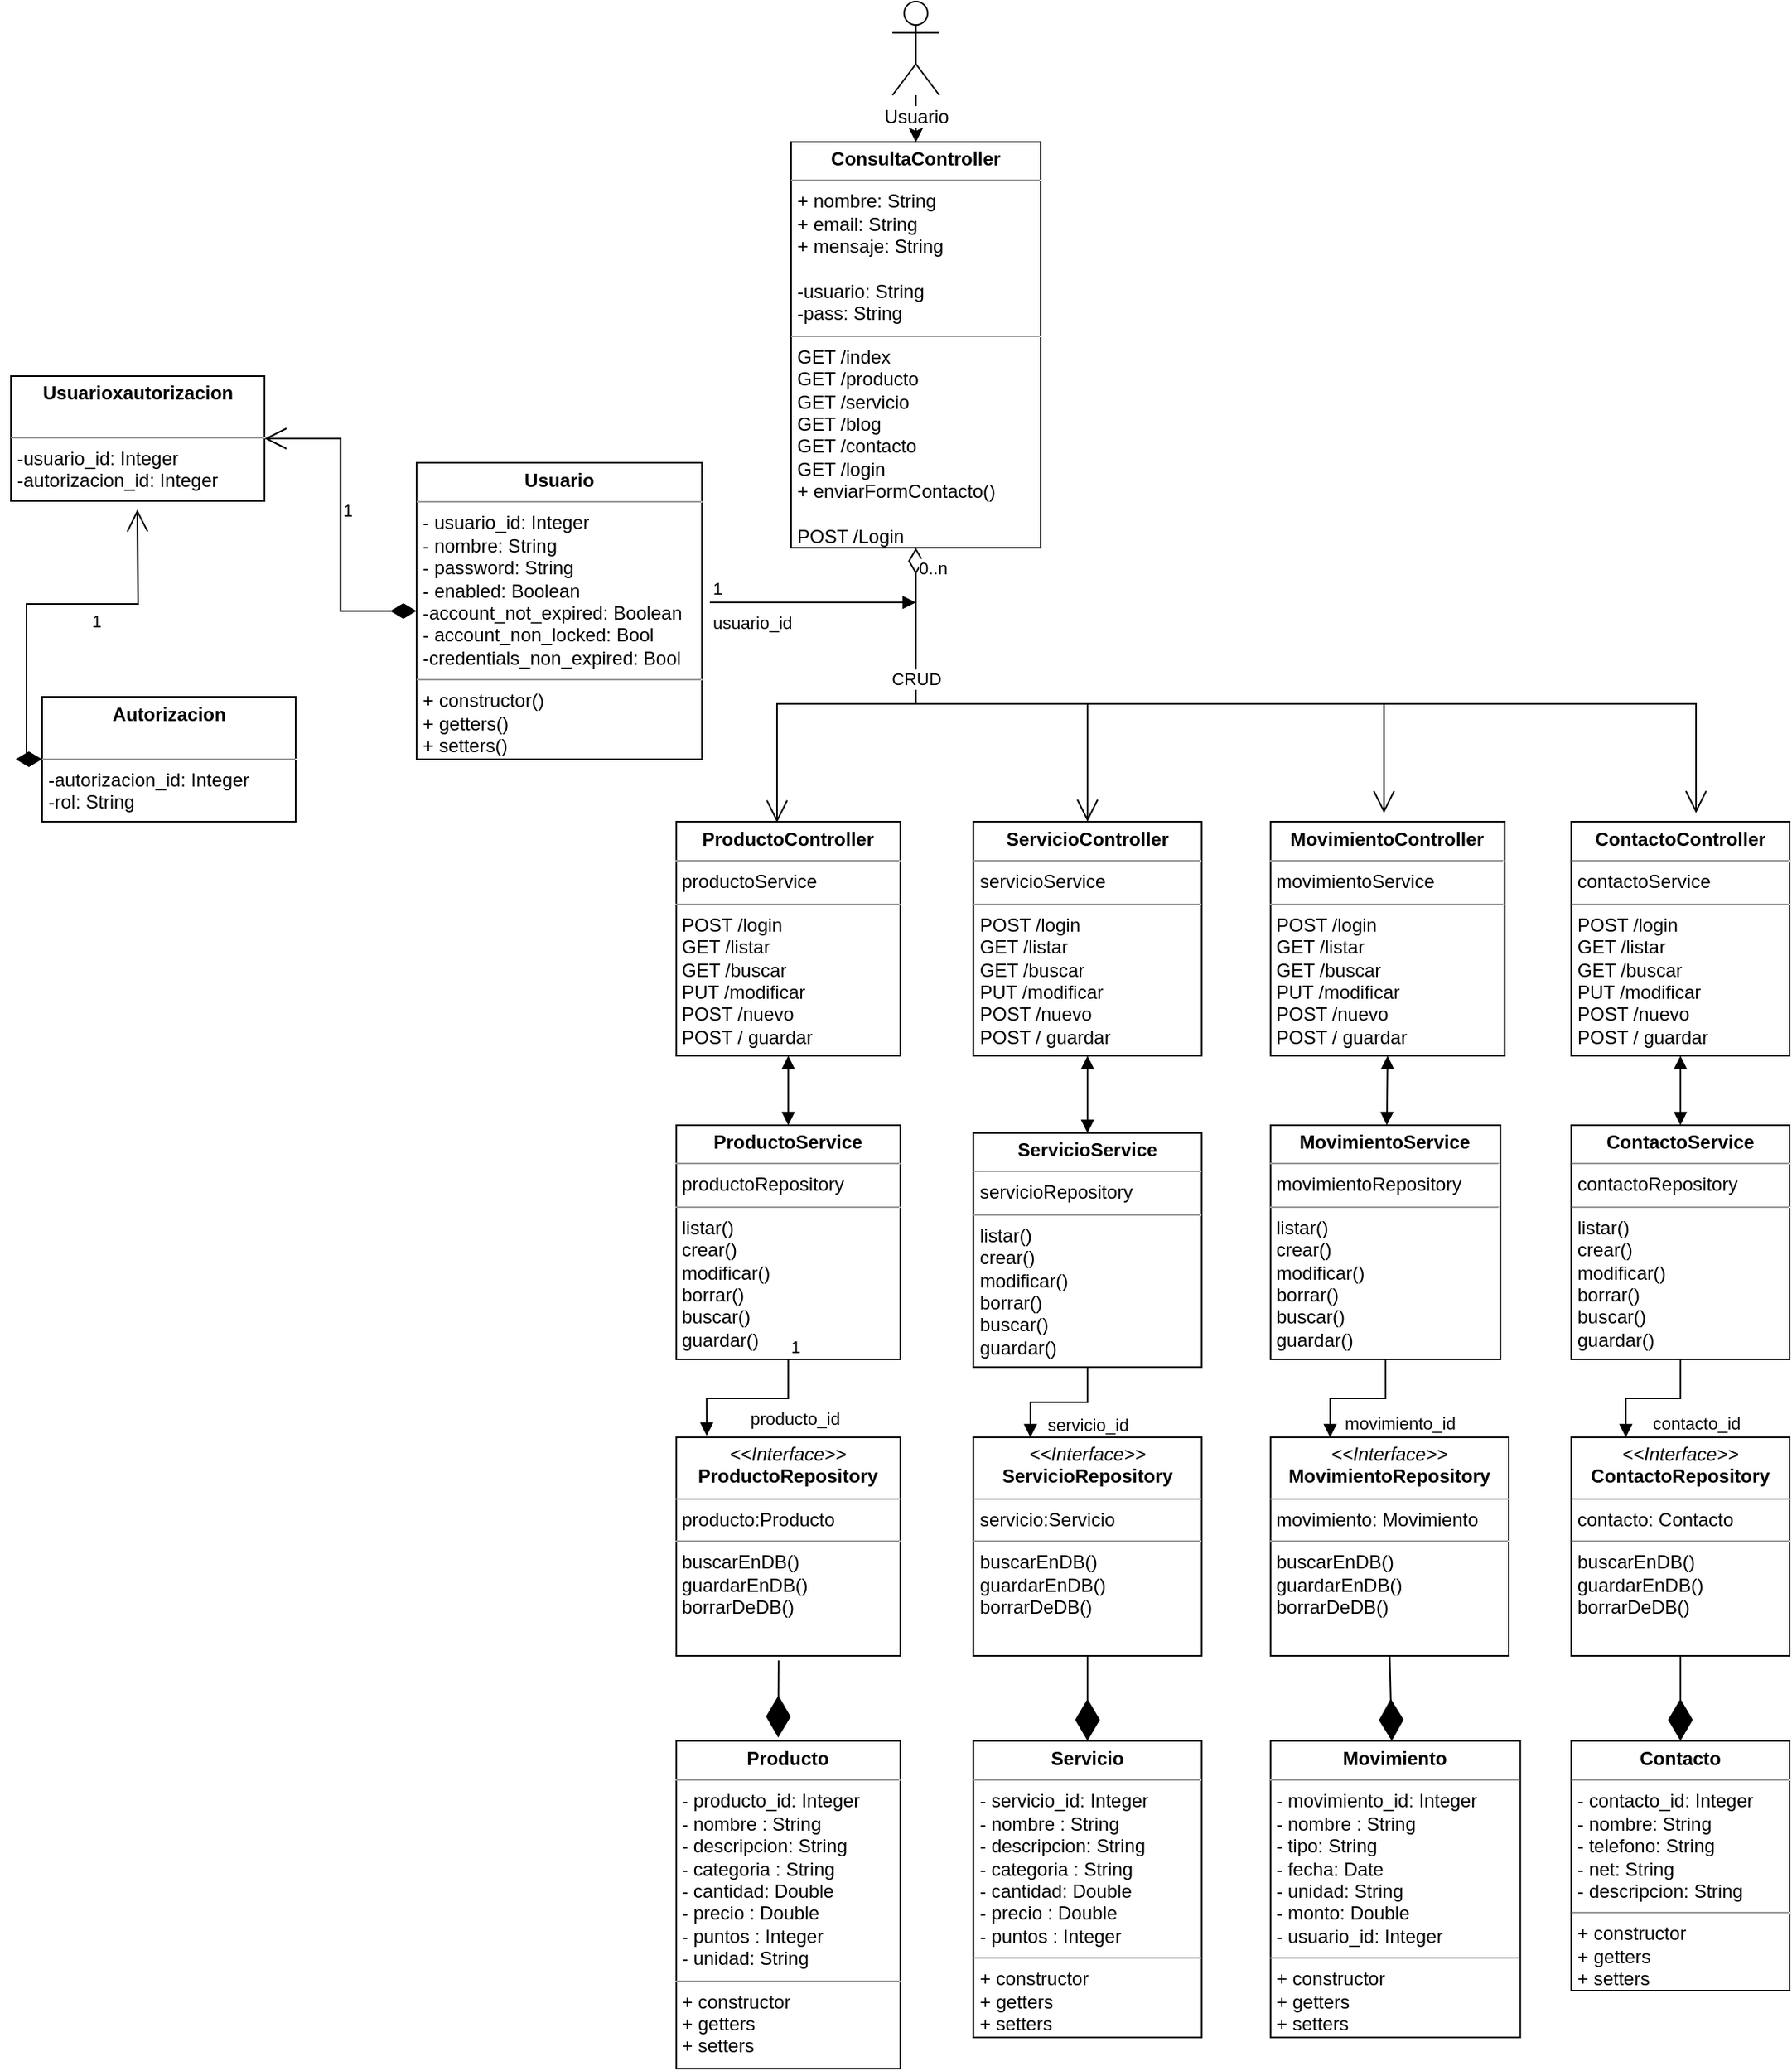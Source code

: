 <mxfile version="15.6.2" type="github"><diagram id="R2lEEEUBdFMjLlhIrx00" name="Page-1"><mxGraphModel dx="1422" dy="1903" grid="1" gridSize="10" guides="1" tooltips="1" connect="1" arrows="1" fold="1" page="1" pageScale="1" pageWidth="850" pageHeight="1100" math="0" shadow="0" extFonts="Permanent Marker^https://fonts.googleapis.com/css?family=Permanent+Marker"><root><mxCell id="0"/><mxCell id="1" parent="0"/><mxCell id="Fg_TR0zjG5BvRrScttDk-25" value="&lt;p style=&quot;margin: 0px ; margin-top: 4px ; text-align: center&quot;&gt;&lt;b&gt;Usuarioxautorizacion&lt;/b&gt;&lt;/p&gt;&lt;br&gt;&lt;hr size=&quot;1&quot;&gt;&lt;p style=&quot;margin: 0px ; margin-left: 4px&quot;&gt;-usuario_id: Integer&lt;br&gt;-autorizacion_id: Integer&lt;br&gt;&lt;/p&gt;&lt;p style=&quot;margin: 0px ; margin-left: 4px&quot;&gt;&lt;br&gt;&lt;/p&gt;" style="verticalAlign=top;align=left;overflow=fill;fontSize=12;fontFamily=Helvetica;html=1;" parent="1" vertex="1"><mxGeometry x="29.998" y="-850" width="162.52" height="80" as="geometry"/></mxCell><mxCell id="Fg_TR0zjG5BvRrScttDk-30" value="&lt;p style=&quot;margin: 0px ; margin-top: 4px ; text-align: center&quot;&gt;&lt;b&gt;Usuario&lt;/b&gt;&lt;/p&gt;&lt;hr size=&quot;1&quot;&gt;&lt;p style=&quot;margin: 0px ; margin-left: 4px&quot;&gt;&lt;span&gt;- usuario_id: Integer&lt;/span&gt;&lt;br&gt;&lt;/p&gt;&lt;p style=&quot;margin: 0px ; margin-left: 4px&quot;&gt;- nombre: String&lt;br&gt;- password: String&lt;br&gt;- enabled: Boolean&lt;br&gt;-account_not_expired: Boolean&lt;br&gt;- account_non_locked: Bool&lt;br&gt;-credentials_non_expired: Bool&lt;/p&gt;&lt;hr size=&quot;1&quot;&gt;&lt;p style=&quot;margin: 0px ; margin-left: 4px&quot;&gt;+ constructor()&amp;nbsp;&lt;/p&gt;&lt;p style=&quot;margin: 0px ; margin-left: 4px&quot;&gt;+ getters()&lt;/p&gt;&lt;p style=&quot;margin: 0px ; margin-left: 4px&quot;&gt;+ setters()&lt;/p&gt;&lt;p style=&quot;margin: 0px ; margin-left: 4px&quot;&gt;&lt;br&gt;&lt;/p&gt;&lt;p style=&quot;margin: 0px ; margin-left: 4px&quot;&gt;&lt;br&gt;&lt;/p&gt;" style="verticalAlign=top;align=left;overflow=fill;fontSize=12;fontFamily=Helvetica;html=1;" parent="1" vertex="1"><mxGeometry x="290" y="-794.5" width="182.83" height="190" as="geometry"/></mxCell><mxCell id="Fg_TR0zjG5BvRrScttDk-32" value="&lt;p style=&quot;margin: 0px ; margin-top: 4px ; text-align: center&quot;&gt;&lt;b&gt;Autorizacion&lt;/b&gt;&lt;/p&gt;&lt;br&gt;&lt;hr size=&quot;1&quot;&gt;&lt;p style=&quot;margin: 0px ; margin-left: 4px&quot;&gt;-autorizacion_id: Integer&lt;br&gt;-rol: String&lt;br&gt;&lt;/p&gt;&lt;p style=&quot;margin: 0px ; margin-left: 4px&quot;&gt;&lt;br&gt;&lt;/p&gt;" style="verticalAlign=top;align=left;overflow=fill;fontSize=12;fontFamily=Helvetica;html=1;" parent="1" vertex="1"><mxGeometry x="49.998" y="-644.5" width="162.52" height="80" as="geometry"/></mxCell><mxCell id="Fg_TR0zjG5BvRrScttDk-35" value="1" style="endArrow=open;html=1;endSize=12;startArrow=diamondThin;startSize=14;startFill=1;edgeStyle=orthogonalEdgeStyle;align=left;verticalAlign=bottom;rounded=0;exitX=0;exitY=0.5;exitDx=0;exitDy=0;" parent="1" source="Fg_TR0zjG5BvRrScttDk-30" target="Fg_TR0zjG5BvRrScttDk-25" edge="1"><mxGeometry x="-569.6" y="-924.5" as="geometry"><mxPoint x="-163.301" y="-734.5" as="sourcePoint"/><mxPoint x="-0.781" y="-734.5" as="targetPoint"/></mxGeometry></mxCell><mxCell id="Fg_TR0zjG5BvRrScttDk-36" value="1" style="endArrow=open;html=1;endSize=12;startArrow=diamondThin;startSize=14;startFill=1;edgeStyle=orthogonalEdgeStyle;align=left;verticalAlign=bottom;rounded=0;exitX=0;exitY=0.5;exitDx=0;exitDy=0;" parent="1" source="Fg_TR0zjG5BvRrScttDk-32" edge="1"><mxGeometry x="-569.6" y="-924.5" as="geometry"><mxPoint x="415.676" y="-844.5" as="sourcePoint"/><mxPoint x="111" y="-764.5" as="targetPoint"/></mxGeometry></mxCell><mxCell id="OT9FXEgCaWNGCaHunNpO-57" value="&lt;p style=&quot;margin: 0px ; margin-top: 4px ; text-align: center&quot;&gt;&lt;b&gt;ConsultaController&lt;/b&gt;&lt;/p&gt;&lt;hr size=&quot;1&quot;&gt;&lt;p style=&quot;margin: 0px ; margin-left: 4px&quot;&gt;+ nombre: String&lt;br style=&quot;padding: 0px ; margin: 0px&quot;&gt;+ email: String&lt;br style=&quot;padding: 0px ; margin: 0px&quot;&gt;+ mensaje: String&lt;/p&gt;&lt;p style=&quot;margin: 0px ; margin-left: 4px&quot;&gt;&lt;br&gt;&lt;/p&gt;&lt;p style=&quot;margin: 0px ; margin-left: 4px&quot;&gt;-usuario: String&lt;br style=&quot;padding: 0px ; margin: 0px&quot;&gt;-pass: String&lt;/p&gt;&lt;hr size=&quot;1&quot;&gt;&lt;p style=&quot;margin: 0px ; margin-left: 4px&quot;&gt;GET /index&lt;br style=&quot;padding: 0px ; margin: 0px&quot;&gt;GET /producto&lt;br style=&quot;padding: 0px ; margin: 0px&quot;&gt;GET /servicio&lt;br style=&quot;padding: 0px ; margin: 0px&quot;&gt;GET /blog&lt;br style=&quot;padding: 0px ; margin: 0px&quot;&gt;GET /contacto&lt;br style=&quot;padding: 0px ; margin: 0px&quot;&gt;GET /login&lt;br style=&quot;padding: 0px ; margin: 0px&quot;&gt;+ enviarFormContacto()&lt;br&gt;&lt;/p&gt;&lt;p style=&quot;margin: 0px ; margin-left: 4px&quot;&gt;&lt;br&gt;&lt;/p&gt;&lt;p style=&quot;margin: 0px ; margin-left: 4px&quot;&gt;POST /Login&lt;br&gt;&lt;/p&gt;" style="verticalAlign=top;align=left;overflow=fill;fontSize=12;fontFamily=Helvetica;html=1;" vertex="1" parent="1"><mxGeometry x="530" y="-1000" width="160" height="260" as="geometry"/></mxCell><mxCell id="OT9FXEgCaWNGCaHunNpO-81" value="CRUD" style="endArrow=open;html=1;endSize=12;startArrow=diamondThin;startSize=14;startFill=0;edgeStyle=orthogonalEdgeStyle;rounded=0;exitX=0.5;exitY=1;exitDx=0;exitDy=0;entryX=0.443;entryY=0.003;entryDx=0;entryDy=0;entryPerimeter=0;" edge="1" parent="1" source="OT9FXEgCaWNGCaHunNpO-57" target="OT9FXEgCaWNGCaHunNpO-76"><mxGeometry x="-0.37" relative="1" as="geometry"><mxPoint x="600.015" y="-710" as="sourcePoint"/><mxPoint x="690" y="-430" as="targetPoint"/><Array as="points"><mxPoint x="610" y="-640"/><mxPoint x="521" y="-640"/></Array><mxPoint as="offset"/></mxGeometry></mxCell><mxCell id="OT9FXEgCaWNGCaHunNpO-82" value="0..n" style="edgeLabel;resizable=0;html=1;align=left;verticalAlign=top;labelBackgroundColor=#FFFFFF;" connectable="0" vertex="1" parent="OT9FXEgCaWNGCaHunNpO-81"><mxGeometry x="-1" relative="1" as="geometry"/></mxCell><mxCell id="OT9FXEgCaWNGCaHunNpO-83" value="1" style="edgeLabel;resizable=0;html=1;align=right;verticalAlign=top;labelBackgroundColor=#FFFFFF;" connectable="0" vertex="1" parent="OT9FXEgCaWNGCaHunNpO-81"><mxGeometry x="1" relative="1" as="geometry"/></mxCell><mxCell id="OT9FXEgCaWNGCaHunNpO-93" value="usuario_id" style="endArrow=block;endFill=1;html=1;edgeStyle=orthogonalEdgeStyle;align=left;verticalAlign=top;rounded=0;exitX=1.028;exitY=0.471;exitDx=0;exitDy=0;exitPerimeter=0;" edge="1" parent="1" source="Fg_TR0zjG5BvRrScttDk-30"><mxGeometry x="-1" relative="1" as="geometry"><mxPoint x="380" y="-600" as="sourcePoint"/><mxPoint x="610" y="-705" as="targetPoint"/></mxGeometry></mxCell><mxCell id="OT9FXEgCaWNGCaHunNpO-94" value="1" style="edgeLabel;resizable=0;html=1;align=left;verticalAlign=bottom;labelBackgroundColor=#FFFFFF;" connectable="0" vertex="1" parent="OT9FXEgCaWNGCaHunNpO-93"><mxGeometry x="-1" relative="1" as="geometry"/></mxCell><mxCell id="OT9FXEgCaWNGCaHunNpO-116" value="" style="endArrow=open;endFill=1;endSize=12;html=1;rounded=0;entryX=0.5;entryY=0;entryDx=0;entryDy=0;" edge="1" parent="1" target="OT9FXEgCaWNGCaHunNpO-99"><mxGeometry width="160" relative="1" as="geometry"><mxPoint x="610" y="-640" as="sourcePoint"/><mxPoint x="540" y="-400" as="targetPoint"/><Array as="points"><mxPoint x="720" y="-640"/></Array></mxGeometry></mxCell><mxCell id="Fg_TR0zjG5BvRrScttDk-10" value="&lt;p style=&quot;margin: 0px ; margin-top: 4px ; text-align: center&quot;&gt;&lt;b&gt;Producto&lt;/b&gt;&lt;/p&gt;&lt;hr size=&quot;1&quot;&gt;&lt;p style=&quot;margin: 0px ; margin-left: 4px&quot;&gt;- producto_id: Integer&lt;/p&gt;&lt;p style=&quot;margin: 0px ; margin-left: 4px&quot;&gt;- nombre : String&lt;/p&gt;&lt;p style=&quot;margin: 0px ; margin-left: 4px&quot;&gt;- descripcion: String&lt;/p&gt;&lt;p style=&quot;margin: 0px ; margin-left: 4px&quot;&gt;- categoria : String&lt;/p&gt;&lt;p style=&quot;margin: 0px ; margin-left: 4px&quot;&gt;-&amp;nbsp;&lt;span&gt;cantidad: Double&lt;/span&gt;&lt;/p&gt;&lt;p style=&quot;margin: 0px ; margin-left: 4px&quot;&gt;- precio : Double&lt;/p&gt;&lt;p style=&quot;margin: 0px ; margin-left: 4px&quot;&gt;- puntos : Integer&lt;br&gt;&lt;/p&gt;&lt;p style=&quot;margin: 0px ; margin-left: 4px&quot;&gt;- unidad: String&lt;/p&gt;&lt;hr size=&quot;1&quot;&gt;&lt;p style=&quot;margin: 0px ; margin-left: 4px&quot;&gt;+ constructor&amp;nbsp;&lt;/p&gt;&lt;p style=&quot;margin: 0px ; margin-left: 4px&quot;&gt;+ getters&lt;/p&gt;&lt;p style=&quot;margin: 0px ; margin-left: 4px&quot;&gt;+ setters&lt;/p&gt;" style="verticalAlign=top;align=left;overflow=fill;fontSize=12;fontFamily=Helvetica;html=1;" parent="1" vertex="1"><mxGeometry x="456.42" y="24.5" width="143.58" height="210" as="geometry"/></mxCell><mxCell id="OT9FXEgCaWNGCaHunNpO-63" value="&lt;p style=&quot;margin: 0px ; margin-top: 4px ; text-align: center&quot;&gt;&lt;i&gt;&amp;lt;&amp;lt;Interface&amp;gt;&amp;gt;&lt;/i&gt;&lt;br&gt;&lt;b&gt;ProductoRepository&lt;/b&gt;&lt;/p&gt;&lt;hr size=&quot;1&quot;&gt;&lt;p style=&quot;margin: 0px ; margin-left: 4px&quot;&gt;producto:Producto&lt;/p&gt;&lt;hr size=&quot;1&quot;&gt;&lt;p style=&quot;margin: 0px ; margin-left: 4px&quot;&gt;buscarEnDB()&lt;/p&gt;&lt;p style=&quot;margin: 0px ; margin-left: 4px&quot;&gt;guardarEnDB()&lt;/p&gt;&lt;p style=&quot;margin: 0px ; margin-left: 4px&quot;&gt;borrarDeDB()&lt;/p&gt;" style="verticalAlign=top;align=left;overflow=fill;fontSize=12;fontFamily=Helvetica;html=1;" vertex="1" parent="1"><mxGeometry x="456.42" y="-170" width="143.58" height="140" as="geometry"/></mxCell><mxCell id="OT9FXEgCaWNGCaHunNpO-64" value="&lt;p style=&quot;margin: 0px ; margin-top: 4px ; text-align: center&quot;&gt;&lt;b&gt;ProductoService&lt;/b&gt;&lt;/p&gt;&lt;hr size=&quot;1&quot;&gt;&lt;p style=&quot;margin: 0px ; margin-left: 4px&quot;&gt;productoRepository&lt;/p&gt;&lt;hr size=&quot;1&quot;&gt;&lt;p style=&quot;margin: 0px 0px 0px 4px&quot;&gt;&lt;span&gt;listar()&lt;/span&gt;&lt;br&gt;&lt;/p&gt;&lt;p style=&quot;margin: 0px 0px 0px 4px&quot;&gt;crear()&lt;/p&gt;&lt;p style=&quot;margin: 0px 0px 0px 4px&quot;&gt;modificar()&lt;/p&gt;&lt;p style=&quot;margin: 0px 0px 0px 4px&quot;&gt;borrar()&lt;/p&gt;&lt;p style=&quot;margin: 0px 0px 0px 4px&quot;&gt;buscar()&lt;/p&gt;&lt;p style=&quot;margin: 0px 0px 0px 4px&quot;&gt;guardar()&lt;/p&gt;" style="verticalAlign=top;align=left;overflow=fill;fontSize=12;fontFamily=Helvetica;html=1;" vertex="1" parent="1"><mxGeometry x="456.42" y="-370" width="143.58" height="150" as="geometry"/></mxCell><mxCell id="OT9FXEgCaWNGCaHunNpO-76" value="&lt;p style=&quot;margin: 0px ; margin-top: 4px ; text-align: center&quot;&gt;&lt;b&gt;ProductoController&lt;/b&gt;&lt;/p&gt;&lt;hr size=&quot;1&quot;&gt;&lt;p style=&quot;margin: 0px ; margin-left: 4px&quot;&gt;productoService&lt;/p&gt;&lt;hr size=&quot;1&quot;&gt;&lt;p style=&quot;margin: 0px 0px 0px 4px&quot;&gt;POST /login&lt;/p&gt;&lt;p style=&quot;margin: 0px 0px 0px 4px&quot;&gt;GET /listar&lt;/p&gt;&lt;p style=&quot;margin: 0px 0px 0px 4px&quot;&gt;GET /buscar&lt;/p&gt;&lt;p style=&quot;margin: 0px 0px 0px 4px&quot;&gt;PUT /modificar&lt;/p&gt;&lt;p style=&quot;margin: 0px 0px 0px 4px&quot;&gt;POST /nuevo&lt;/p&gt;&lt;p style=&quot;margin: 0px 0px 0px 4px&quot;&gt;&lt;span&gt;POST / guardar&lt;/span&gt;&lt;/p&gt;&lt;p style=&quot;margin: 0px 0px 0px 4px&quot;&gt;&lt;br&gt;&lt;/p&gt;&lt;p style=&quot;margin: 0px 0px 0px 4px&quot;&gt;&lt;br&gt;&lt;/p&gt;" style="verticalAlign=top;align=left;overflow=fill;fontSize=12;fontFamily=Helvetica;html=1;" vertex="1" parent="1"><mxGeometry x="456.42" y="-564.5" width="143.58" height="150" as="geometry"/></mxCell><mxCell id="OT9FXEgCaWNGCaHunNpO-85" value="" style="endArrow=block;startArrow=block;endFill=1;startFill=1;html=1;rounded=0;entryX=0.5;entryY=1;entryDx=0;entryDy=0;edgeStyle=orthogonalEdgeStyle;" edge="1" parent="1" source="OT9FXEgCaWNGCaHunNpO-64" target="OT9FXEgCaWNGCaHunNpO-76"><mxGeometry x="425.0" y="-570" width="160" as="geometry"><mxPoint x="525" y="-370" as="sourcePoint"/><mxPoint x="540" y="-420" as="targetPoint"/></mxGeometry></mxCell><mxCell id="OT9FXEgCaWNGCaHunNpO-87" value="" style="endArrow=diamondThin;endFill=1;endSize=24;html=1;rounded=0;entryX=0.455;entryY=-0.01;entryDx=0;entryDy=0;exitX=0.457;exitY=1.021;exitDx=0;exitDy=0;exitPerimeter=0;entryPerimeter=0;" edge="1" parent="1" source="OT9FXEgCaWNGCaHunNpO-63" target="Fg_TR0zjG5BvRrScttDk-10"><mxGeometry x="425.0" y="-570" width="160" as="geometry"><mxPoint x="290" y="-80" as="sourcePoint"/><mxPoint x="450" y="-80" as="targetPoint"/></mxGeometry></mxCell><mxCell id="OT9FXEgCaWNGCaHunNpO-96" value="producto_id" style="endArrow=block;endFill=1;html=1;edgeStyle=orthogonalEdgeStyle;align=left;verticalAlign=top;rounded=0;exitX=0.5;exitY=1;exitDx=0;exitDy=0;entryX=0.136;entryY=-0.007;entryDx=0;entryDy=0;entryPerimeter=0;" edge="1" parent="1" source="OT9FXEgCaWNGCaHunNpO-64" target="OT9FXEgCaWNGCaHunNpO-63"><mxGeometry x="425.0" y="-570" as="geometry"><mxPoint x="290" y="-130" as="sourcePoint"/><mxPoint x="450" y="-130" as="targetPoint"/></mxGeometry></mxCell><mxCell id="OT9FXEgCaWNGCaHunNpO-97" value="1" style="edgeLabel;resizable=0;html=1;align=left;verticalAlign=bottom;labelBackgroundColor=#FFFFFF;" connectable="0" vertex="1" parent="OT9FXEgCaWNGCaHunNpO-96"><mxGeometry x="-1" relative="1" as="geometry"/></mxCell><mxCell id="OT9FXEgCaWNGCaHunNpO-140" value="" style="group" vertex="1" connectable="0" parent="1"><mxGeometry x="646.83" y="-564.5" width="146.34" height="779" as="geometry"/></mxCell><mxCell id="Fg_TR0zjG5BvRrScttDk-16" value="&lt;p style=&quot;margin: 0px ; margin-top: 4px ; text-align: center&quot;&gt;&lt;b&gt;Servicio&lt;/b&gt;&lt;/p&gt;&lt;hr size=&quot;1&quot;&gt;&lt;p style=&quot;margin: 0px ; margin-left: 4px&quot;&gt;- servicio_id: Integer&lt;/p&gt;&lt;p style=&quot;margin: 0px ; margin-left: 4px&quot;&gt;- nombre : String&lt;/p&gt;&lt;p style=&quot;margin: 0px ; margin-left: 4px&quot;&gt;- descripcion: String&lt;/p&gt;&lt;p style=&quot;margin: 0px ; margin-left: 4px&quot;&gt;- categoria : String&lt;/p&gt;&lt;p style=&quot;margin: 0px ; margin-left: 4px&quot;&gt;&lt;span&gt;- cantidad: Double&lt;/span&gt;&lt;br&gt;&lt;/p&gt;&lt;p style=&quot;margin: 0px ; margin-left: 4px&quot;&gt;- precio : Doubl&lt;span&gt;e&lt;/span&gt;&lt;/p&gt;&lt;p style=&quot;margin: 0px ; margin-left: 4px&quot;&gt;- puntos : Integer&lt;span&gt;&lt;br&gt;&lt;/span&gt;&lt;/p&gt;&lt;hr size=&quot;1&quot;&gt;&lt;p style=&quot;margin: 0px ; margin-left: 4px&quot;&gt;+ constructor&amp;nbsp;&lt;/p&gt;&lt;p style=&quot;margin: 0px ; margin-left: 4px&quot;&gt;+ getters&lt;/p&gt;&lt;p style=&quot;margin: 0px ; margin-left: 4px&quot;&gt;+ setters&lt;/p&gt;&lt;p style=&quot;margin: 0px ; margin-left: 4px&quot;&gt;&lt;br&gt;&lt;/p&gt;" style="verticalAlign=top;align=left;overflow=fill;fontSize=12;fontFamily=Helvetica;html=1;" parent="OT9FXEgCaWNGCaHunNpO-140" vertex="1"><mxGeometry y="589" width="146.34" height="190" as="geometry"/></mxCell><mxCell id="OT9FXEgCaWNGCaHunNpO-99" value="&lt;p style=&quot;margin: 0px ; margin-top: 4px ; text-align: center&quot;&gt;&lt;b&gt;ServicioController&lt;/b&gt;&lt;/p&gt;&lt;hr size=&quot;1&quot;&gt;&lt;p style=&quot;margin: 0px ; margin-left: 4px&quot;&gt;servicioService&lt;/p&gt;&lt;hr size=&quot;1&quot;&gt;&lt;p style=&quot;margin: 0px 0px 0px 4px&quot;&gt;POST /login&lt;/p&gt;&lt;p style=&quot;margin: 0px 0px 0px 4px&quot;&gt;GET /listar&lt;/p&gt;&lt;p style=&quot;margin: 0px 0px 0px 4px&quot;&gt;GET /buscar&lt;/p&gt;&lt;p style=&quot;margin: 0px 0px 0px 4px&quot;&gt;PUT /modificar&lt;/p&gt;&lt;p style=&quot;margin: 0px 0px 0px 4px&quot;&gt;POST /nuevo&lt;/p&gt;&lt;p style=&quot;margin: 0px 0px 0px 4px&quot;&gt;&lt;span&gt;POST / guardar&lt;/span&gt;&lt;/p&gt;&lt;p style=&quot;margin: 0px 0px 0px 4px&quot;&gt;&lt;br&gt;&lt;/p&gt;&lt;p style=&quot;margin: 0px 0px 0px 4px&quot;&gt;&lt;br&gt;&lt;/p&gt;" style="verticalAlign=top;align=left;overflow=fill;fontSize=12;fontFamily=Helvetica;html=1;" vertex="1" parent="OT9FXEgCaWNGCaHunNpO-140"><mxGeometry width="146.34" height="150" as="geometry"/></mxCell><mxCell id="OT9FXEgCaWNGCaHunNpO-101" value="&lt;p style=&quot;margin: 0px ; margin-top: 4px ; text-align: center&quot;&gt;&lt;b&gt;ServicioService&lt;/b&gt;&lt;/p&gt;&lt;hr size=&quot;1&quot;&gt;&lt;p style=&quot;margin: 0px ; margin-left: 4px&quot;&gt;servicioRepository&lt;/p&gt;&lt;hr size=&quot;1&quot;&gt;&lt;p style=&quot;margin: 0px 0px 0px 4px&quot;&gt;&lt;span&gt;listar()&lt;/span&gt;&lt;br&gt;&lt;/p&gt;&lt;p style=&quot;margin: 0px 0px 0px 4px&quot;&gt;crear()&lt;/p&gt;&lt;p style=&quot;margin: 0px 0px 0px 4px&quot;&gt;modificar()&lt;/p&gt;&lt;p style=&quot;margin: 0px 0px 0px 4px&quot;&gt;borrar()&lt;/p&gt;&lt;p style=&quot;margin: 0px 0px 0px 4px&quot;&gt;buscar()&lt;/p&gt;&lt;p style=&quot;margin: 0px 0px 0px 4px&quot;&gt;guardar()&lt;/p&gt;" style="verticalAlign=top;align=left;overflow=fill;fontSize=12;fontFamily=Helvetica;html=1;" vertex="1" parent="OT9FXEgCaWNGCaHunNpO-140"><mxGeometry y="199.5" width="146.34" height="150" as="geometry"/></mxCell><mxCell id="OT9FXEgCaWNGCaHunNpO-110" value="" style="endArrow=block;startArrow=block;endFill=1;startFill=1;html=1;rounded=0;exitX=0.5;exitY=1;exitDx=0;exitDy=0;entryX=0.5;entryY=0;entryDx=0;entryDy=0;" edge="1" parent="OT9FXEgCaWNGCaHunNpO-140" source="OT9FXEgCaWNGCaHunNpO-99" target="OT9FXEgCaWNGCaHunNpO-101"><mxGeometry x="-6.833" y="-15.5" width="160" as="geometry"><mxPoint x="-398.25" y="104.5" as="sourcePoint"/><mxPoint x="-238.25" y="104.5" as="targetPoint"/></mxGeometry></mxCell><mxCell id="OT9FXEgCaWNGCaHunNpO-111" value="&lt;p style=&quot;margin: 0px ; margin-top: 4px ; text-align: center&quot;&gt;&lt;i&gt;&amp;lt;&amp;lt;Interface&amp;gt;&amp;gt;&lt;/i&gt;&lt;br&gt;&lt;b&gt;ServicioRepository&lt;/b&gt;&lt;/p&gt;&lt;hr size=&quot;1&quot;&gt;&lt;p style=&quot;margin: 0px ; margin-left: 4px&quot;&gt;servicio:Servicio&lt;/p&gt;&lt;hr size=&quot;1&quot;&gt;&lt;p style=&quot;margin: 0px ; margin-left: 4px&quot;&gt;buscarEnDB()&lt;/p&gt;&lt;p style=&quot;margin: 0px ; margin-left: 4px&quot;&gt;guardarEnDB()&lt;/p&gt;&lt;p style=&quot;margin: 0px ; margin-left: 4px&quot;&gt;borrarDeDB()&lt;/p&gt;" style="verticalAlign=top;align=left;overflow=fill;fontSize=12;fontFamily=Helvetica;html=1;" vertex="1" parent="OT9FXEgCaWNGCaHunNpO-140"><mxGeometry y="394.5" width="146.34" height="140" as="geometry"/></mxCell><mxCell id="OT9FXEgCaWNGCaHunNpO-114" value="" style="endArrow=diamondThin;endFill=1;endSize=24;html=1;rounded=0;exitX=0.5;exitY=1;exitDx=0;exitDy=0;" edge="1" parent="OT9FXEgCaWNGCaHunNpO-140" source="OT9FXEgCaWNGCaHunNpO-111" target="Fg_TR0zjG5BvRrScttDk-16"><mxGeometry x="-6.833" y="-15.5" width="160" as="geometry"><mxPoint x="-398.25" y="474.5" as="sourcePoint"/><mxPoint x="-238.25" y="474.5" as="targetPoint"/></mxGeometry></mxCell><mxCell id="OT9FXEgCaWNGCaHunNpO-139" value="servicio_id" style="html=1;verticalAlign=bottom;endArrow=block;rounded=0;exitX=0.5;exitY=1;exitDx=0;exitDy=0;edgeStyle=orthogonalEdgeStyle;entryX=0.25;entryY=0;entryDx=0;entryDy=0;" edge="1" parent="OT9FXEgCaWNGCaHunNpO-140" source="OT9FXEgCaWNGCaHunNpO-101" target="OT9FXEgCaWNGCaHunNpO-111"><mxGeometry width="80" as="geometry"><mxPoint x="-96.83" y="414.5" as="sourcePoint"/><mxPoint x="53.17" y="394.5" as="targetPoint"/><mxPoint x="18" y="23" as="offset"/></mxGeometry></mxCell><mxCell id="OT9FXEgCaWNGCaHunNpO-141" value="" style="group" vertex="1" connectable="0" parent="1"><mxGeometry x="837.32" y="-564.5" width="160.0" height="779" as="geometry"/></mxCell><mxCell id="Fg_TR0zjG5BvRrScttDk-19" value="&lt;p style=&quot;margin: 0px ; margin-top: 4px ; text-align: center&quot;&gt;&lt;b&gt;Movimiento&lt;/b&gt;&lt;/p&gt;&lt;hr size=&quot;1&quot;&gt;&lt;p style=&quot;margin: 0px ; margin-left: 4px&quot;&gt;- movimiento_id: Integer&lt;/p&gt;&lt;p style=&quot;margin: 0px ; margin-left: 4px&quot;&gt;- nombre : String&lt;/p&gt;&lt;p style=&quot;margin: 0px ; margin-left: 4px&quot;&gt;- tipo: String&lt;br&gt;&lt;/p&gt;&lt;p style=&quot;margin: 0px ; margin-left: 4px&quot;&gt;- fecha: Date&lt;/p&gt;&lt;p style=&quot;margin: 0px ; margin-left: 4px&quot;&gt;- unidad: String&lt;/p&gt;&lt;p style=&quot;margin: 0px ; margin-left: 4px&quot;&gt;- monto: Double&lt;/p&gt;&lt;p style=&quot;margin: 0px ; margin-left: 4px&quot;&gt;- usuario_id: Integer&lt;/p&gt;&lt;hr size=&quot;1&quot;&gt;&lt;p style=&quot;margin: 0px ; margin-left: 4px&quot;&gt;+ constructor&amp;nbsp;&lt;/p&gt;&lt;p style=&quot;margin: 0px ; margin-left: 4px&quot;&gt;+ getters&lt;/p&gt;&lt;p style=&quot;margin: 0px ; margin-left: 4px&quot;&gt;+ setters&lt;/p&gt;&lt;p style=&quot;margin: 0px ; margin-left: 4px&quot;&gt;&lt;br&gt;&lt;/p&gt;" style="verticalAlign=top;align=left;overflow=fill;fontSize=12;fontFamily=Helvetica;html=1;" parent="OT9FXEgCaWNGCaHunNpO-141" vertex="1"><mxGeometry x="1.137e-13" y="589" width="160" height="190" as="geometry"/></mxCell><mxCell id="OT9FXEgCaWNGCaHunNpO-117" value="&lt;p style=&quot;margin: 0px ; margin-top: 4px ; text-align: center&quot;&gt;&lt;b&gt;MovimientoController&lt;/b&gt;&lt;/p&gt;&lt;hr size=&quot;1&quot;&gt;&lt;p style=&quot;margin: 0px ; margin-left: 4px&quot;&gt;movimientoService&lt;/p&gt;&lt;hr size=&quot;1&quot;&gt;&lt;p style=&quot;margin: 0px 0px 0px 4px&quot;&gt;POST /login&lt;/p&gt;&lt;p style=&quot;margin: 0px 0px 0px 4px&quot;&gt;GET /listar&lt;/p&gt;&lt;p style=&quot;margin: 0px 0px 0px 4px&quot;&gt;GET /buscar&lt;/p&gt;&lt;p style=&quot;margin: 0px 0px 0px 4px&quot;&gt;PUT /modificar&lt;/p&gt;&lt;p style=&quot;margin: 0px 0px 0px 4px&quot;&gt;POST /nuevo&lt;/p&gt;&lt;p style=&quot;margin: 0px 0px 0px 4px&quot;&gt;&lt;span&gt;POST / guardar&lt;/span&gt;&lt;/p&gt;&lt;p style=&quot;margin: 0px 0px 0px 4px&quot;&gt;&lt;br&gt;&lt;/p&gt;&lt;p style=&quot;margin: 0px 0px 0px 4px&quot;&gt;&lt;br&gt;&lt;/p&gt;" style="verticalAlign=top;align=left;overflow=fill;fontSize=12;fontFamily=Helvetica;html=1;" vertex="1" parent="OT9FXEgCaWNGCaHunNpO-141"><mxGeometry width="150" height="150" as="geometry"/></mxCell><mxCell id="OT9FXEgCaWNGCaHunNpO-119" value="&lt;p style=&quot;margin: 0px ; margin-top: 4px ; text-align: center&quot;&gt;&lt;b&gt;MovimientoService&lt;/b&gt;&lt;/p&gt;&lt;hr size=&quot;1&quot;&gt;&lt;p style=&quot;margin: 0px ; margin-left: 4px&quot;&gt;movimientoRepository&lt;/p&gt;&lt;hr size=&quot;1&quot;&gt;&lt;p style=&quot;margin: 0px 0px 0px 4px&quot;&gt;&lt;span&gt;listar()&lt;/span&gt;&lt;br&gt;&lt;/p&gt;&lt;p style=&quot;margin: 0px 0px 0px 4px&quot;&gt;crear()&lt;/p&gt;&lt;p style=&quot;margin: 0px 0px 0px 4px&quot;&gt;modificar()&lt;/p&gt;&lt;p style=&quot;margin: 0px 0px 0px 4px&quot;&gt;borrar()&lt;/p&gt;&lt;p style=&quot;margin: 0px 0px 0px 4px&quot;&gt;buscar()&lt;/p&gt;&lt;p style=&quot;margin: 0px 0px 0px 4px&quot;&gt;guardar()&lt;/p&gt;" style="verticalAlign=top;align=left;overflow=fill;fontSize=12;fontFamily=Helvetica;html=1;" vertex="1" parent="OT9FXEgCaWNGCaHunNpO-141"><mxGeometry x="2.274e-13" y="194.5" width="147.32" height="150" as="geometry"/></mxCell><mxCell id="OT9FXEgCaWNGCaHunNpO-121" value="&lt;p style=&quot;margin: 0px ; margin-top: 4px ; text-align: center&quot;&gt;&lt;i&gt;&amp;lt;&amp;lt;Interface&amp;gt;&amp;gt;&lt;/i&gt;&lt;br&gt;&lt;b&gt;MovimientoRepository&lt;/b&gt;&lt;/p&gt;&lt;hr size=&quot;1&quot;&gt;&lt;p style=&quot;margin: 0px ; margin-left: 4px&quot;&gt;movimiento: Movimiento&lt;/p&gt;&lt;hr size=&quot;1&quot;&gt;&lt;p style=&quot;margin: 0px ; margin-left: 4px&quot;&gt;buscarEnDB()&lt;/p&gt;&lt;p style=&quot;margin: 0px ; margin-left: 4px&quot;&gt;guardarEnDB()&lt;/p&gt;&lt;p style=&quot;margin: 0px ; margin-left: 4px&quot;&gt;borrarDeDB()&lt;/p&gt;" style="verticalAlign=top;align=left;overflow=fill;fontSize=12;fontFamily=Helvetica;html=1;" vertex="1" parent="OT9FXEgCaWNGCaHunNpO-141"><mxGeometry x="1.137e-13" y="394.5" width="152.68" height="140" as="geometry"/></mxCell><mxCell id="OT9FXEgCaWNGCaHunNpO-131" value="" style="endArrow=block;startArrow=block;endFill=1;startFill=1;html=1;rounded=0;exitX=0.5;exitY=1;exitDx=0;exitDy=0;" edge="1" parent="OT9FXEgCaWNGCaHunNpO-141" source="OT9FXEgCaWNGCaHunNpO-117" target="OT9FXEgCaWNGCaHunNpO-119"><mxGeometry width="160" relative="1" as="geometry"><mxPoint x="-417.32" y="464.5" as="sourcePoint"/><mxPoint x="-257.32" y="464.5" as="targetPoint"/></mxGeometry></mxCell><mxCell id="OT9FXEgCaWNGCaHunNpO-133" value="" style="endArrow=diamondThin;endFill=1;endSize=24;html=1;rounded=0;exitX=0.5;exitY=1;exitDx=0;exitDy=0;" edge="1" parent="OT9FXEgCaWNGCaHunNpO-141" source="OT9FXEgCaWNGCaHunNpO-121" target="Fg_TR0zjG5BvRrScttDk-19"><mxGeometry width="160" relative="1" as="geometry"><mxPoint x="-417.32" y="414.5" as="sourcePoint"/><mxPoint x="-257.32" y="414.5" as="targetPoint"/></mxGeometry></mxCell><mxCell id="OT9FXEgCaWNGCaHunNpO-136" value="movimiento_id" style="html=1;verticalAlign=bottom;endArrow=block;rounded=0;exitX=0.5;exitY=1;exitDx=0;exitDy=0;entryX=0.25;entryY=0;entryDx=0;entryDy=0;edgeStyle=orthogonalEdgeStyle;" edge="1" parent="OT9FXEgCaWNGCaHunNpO-141" source="OT9FXEgCaWNGCaHunNpO-119" target="OT9FXEgCaWNGCaHunNpO-121"><mxGeometry x="-0.415" y="27" width="80" relative="1" as="geometry"><mxPoint x="-287.32" y="414.5" as="sourcePoint"/><mxPoint x="-207.32" y="414.5" as="targetPoint"/><mxPoint x="9" y="-2" as="offset"/></mxGeometry></mxCell><mxCell id="OT9FXEgCaWNGCaHunNpO-143" value="" style="group" vertex="1" connectable="0" parent="1"><mxGeometry x="1030" y="-564.5" width="140" height="749" as="geometry"/></mxCell><mxCell id="Fg_TR0zjG5BvRrScttDk-21" value="&lt;p style=&quot;margin: 0px ; margin-top: 4px ; text-align: center&quot;&gt;&lt;b&gt;Contacto&lt;/b&gt;&lt;/p&gt;&lt;hr size=&quot;1&quot;&gt;&lt;p style=&quot;margin: 0px ; margin-left: 4px&quot;&gt;- contacto_id: Integer&lt;/p&gt;&lt;p style=&quot;margin: 0px ; margin-left: 4px&quot;&gt;- nombre: String&lt;/p&gt;&lt;p style=&quot;margin: 0px ; margin-left: 4px&quot;&gt;- telefono: String&lt;/p&gt;&lt;p style=&quot;margin: 0px ; margin-left: 4px&quot;&gt;- net: String&lt;/p&gt;&lt;p style=&quot;margin: 0px ; margin-left: 4px&quot;&gt;- descripcion: String&lt;/p&gt;&lt;hr size=&quot;1&quot;&gt;&lt;p style=&quot;margin: 0px ; margin-left: 4px&quot;&gt;+ constructor&amp;nbsp;&lt;/p&gt;&lt;p style=&quot;margin: 0px ; margin-left: 4px&quot;&gt;+ getters&lt;/p&gt;&lt;p style=&quot;margin: 0px ; margin-left: 4px&quot;&gt;+ setters&lt;/p&gt;&lt;p style=&quot;margin: 0px ; margin-left: 4px&quot;&gt;&lt;br&gt;&lt;/p&gt;" style="verticalAlign=top;align=left;overflow=fill;fontSize=12;fontFamily=Helvetica;html=1;" parent="OT9FXEgCaWNGCaHunNpO-143" vertex="1"><mxGeometry y="589" width="140" height="160" as="geometry"/></mxCell><mxCell id="OT9FXEgCaWNGCaHunNpO-125" value="&lt;p style=&quot;margin: 0px ; margin-top: 4px ; text-align: center&quot;&gt;&lt;i&gt;&amp;lt;&amp;lt;Interface&amp;gt;&amp;gt;&lt;/i&gt;&lt;br&gt;&lt;b&gt;ContactoRepository&lt;/b&gt;&lt;/p&gt;&lt;hr size=&quot;1&quot;&gt;&lt;p style=&quot;margin: 0px ; margin-left: 4px&quot;&gt;contacto: Contacto&lt;/p&gt;&lt;hr size=&quot;1&quot;&gt;&lt;p style=&quot;margin: 0px ; margin-left: 4px&quot;&gt;buscarEnDB()&lt;/p&gt;&lt;p style=&quot;margin: 0px ; margin-left: 4px&quot;&gt;guardarEnDB()&lt;/p&gt;&lt;p style=&quot;margin: 0px ; margin-left: 4px&quot;&gt;borrarDeDB()&lt;/p&gt;" style="verticalAlign=top;align=left;overflow=fill;fontSize=12;fontFamily=Helvetica;html=1;" vertex="1" parent="OT9FXEgCaWNGCaHunNpO-143"><mxGeometry y="394.5" width="140" height="140" as="geometry"/></mxCell><mxCell id="OT9FXEgCaWNGCaHunNpO-127" value="&lt;p style=&quot;margin: 0px ; margin-top: 4px ; text-align: center&quot;&gt;&lt;b&gt;ContactoService&lt;/b&gt;&lt;/p&gt;&lt;hr size=&quot;1&quot;&gt;&lt;p style=&quot;margin: 0px ; margin-left: 4px&quot;&gt;contactoRepository&lt;/p&gt;&lt;hr size=&quot;1&quot;&gt;&lt;p style=&quot;margin: 0px 0px 0px 4px&quot;&gt;&lt;span&gt;listar()&lt;/span&gt;&lt;br&gt;&lt;/p&gt;&lt;p style=&quot;margin: 0px 0px 0px 4px&quot;&gt;crear()&lt;/p&gt;&lt;p style=&quot;margin: 0px 0px 0px 4px&quot;&gt;modificar()&lt;/p&gt;&lt;p style=&quot;margin: 0px 0px 0px 4px&quot;&gt;borrar()&lt;/p&gt;&lt;p style=&quot;margin: 0px 0px 0px 4px&quot;&gt;buscar()&lt;/p&gt;&lt;p style=&quot;margin: 0px 0px 0px 4px&quot;&gt;guardar()&lt;/p&gt;" style="verticalAlign=top;align=left;overflow=fill;fontSize=12;fontFamily=Helvetica;html=1;" vertex="1" parent="OT9FXEgCaWNGCaHunNpO-143"><mxGeometry y="194.5" width="140" height="150" as="geometry"/></mxCell><mxCell id="OT9FXEgCaWNGCaHunNpO-129" value="&lt;p style=&quot;margin: 0px ; margin-top: 4px ; text-align: center&quot;&gt;&lt;b&gt;ContactoController&lt;/b&gt;&lt;/p&gt;&lt;hr size=&quot;1&quot;&gt;&lt;p style=&quot;margin: 0px ; margin-left: 4px&quot;&gt;contactoService&lt;/p&gt;&lt;hr size=&quot;1&quot;&gt;&lt;p style=&quot;margin: 0px 0px 0px 4px&quot;&gt;POST /login&lt;/p&gt;&lt;p style=&quot;margin: 0px 0px 0px 4px&quot;&gt;GET /listar&lt;/p&gt;&lt;p style=&quot;margin: 0px 0px 0px 4px&quot;&gt;GET /buscar&lt;/p&gt;&lt;p style=&quot;margin: 0px 0px 0px 4px&quot;&gt;PUT /modificar&lt;/p&gt;&lt;p style=&quot;margin: 0px 0px 0px 4px&quot;&gt;POST /nuevo&lt;/p&gt;&lt;p style=&quot;margin: 0px 0px 0px 4px&quot;&gt;&lt;span&gt;POST / guardar&lt;/span&gt;&lt;/p&gt;&lt;p style=&quot;margin: 0px 0px 0px 4px&quot;&gt;&lt;br&gt;&lt;/p&gt;&lt;p style=&quot;margin: 0px 0px 0px 4px&quot;&gt;&lt;br&gt;&lt;/p&gt;" style="verticalAlign=top;align=left;overflow=fill;fontSize=12;fontFamily=Helvetica;html=1;" vertex="1" parent="OT9FXEgCaWNGCaHunNpO-143"><mxGeometry width="140" height="150" as="geometry"/></mxCell><mxCell id="OT9FXEgCaWNGCaHunNpO-132" value="" style="endArrow=block;startArrow=block;endFill=1;startFill=1;html=1;rounded=0;exitX=0.5;exitY=1;exitDx=0;exitDy=0;" edge="1" parent="OT9FXEgCaWNGCaHunNpO-143" source="OT9FXEgCaWNGCaHunNpO-129" target="OT9FXEgCaWNGCaHunNpO-127"><mxGeometry width="160" relative="1" as="geometry"><mxPoint x="-610" y="414.5" as="sourcePoint"/><mxPoint x="-450" y="414.5" as="targetPoint"/></mxGeometry></mxCell><mxCell id="OT9FXEgCaWNGCaHunNpO-134" value="" style="endArrow=diamondThin;endFill=1;endSize=24;html=1;rounded=0;exitX=0.5;exitY=1;exitDx=0;exitDy=0;entryX=0.5;entryY=0;entryDx=0;entryDy=0;" edge="1" parent="OT9FXEgCaWNGCaHunNpO-143" source="OT9FXEgCaWNGCaHunNpO-125" target="Fg_TR0zjG5BvRrScttDk-21"><mxGeometry width="160" relative="1" as="geometry"><mxPoint x="-610" y="414.5" as="sourcePoint"/><mxPoint x="-450" y="414.5" as="targetPoint"/></mxGeometry></mxCell><mxCell id="OT9FXEgCaWNGCaHunNpO-142" value="contacto_id" style="html=1;verticalAlign=bottom;endArrow=block;rounded=0;exitX=0.5;exitY=1;exitDx=0;exitDy=0;edgeStyle=orthogonalEdgeStyle;entryX=0.25;entryY=0;entryDx=0;entryDy=0;" edge="1" parent="OT9FXEgCaWNGCaHunNpO-143" source="OT9FXEgCaWNGCaHunNpO-127" target="OT9FXEgCaWNGCaHunNpO-125"><mxGeometry x="-0.412" y="27" width="80" relative="1" as="geometry"><mxPoint x="-280" y="414.5" as="sourcePoint"/><mxPoint x="-200" y="414.5" as="targetPoint"/><mxPoint x="10" y="-2" as="offset"/></mxGeometry></mxCell><mxCell id="OT9FXEgCaWNGCaHunNpO-144" value="" style="endArrow=open;endFill=1;endSize=12;html=1;rounded=0;" edge="1" parent="1"><mxGeometry width="160" relative="1" as="geometry"><mxPoint x="720" y="-640" as="sourcePoint"/><mxPoint x="910" y="-570" as="targetPoint"/><Array as="points"><mxPoint x="910" y="-640"/></Array></mxGeometry></mxCell><mxCell id="OT9FXEgCaWNGCaHunNpO-145" value="" style="endArrow=open;endFill=1;endSize=12;html=1;rounded=0;" edge="1" parent="1"><mxGeometry width="160" relative="1" as="geometry"><mxPoint x="910" y="-640" as="sourcePoint"/><mxPoint x="1110" y="-570" as="targetPoint"/><Array as="points"><mxPoint x="1110" y="-640"/></Array></mxGeometry></mxCell><mxCell id="OT9FXEgCaWNGCaHunNpO-151" value="" style="edgeStyle=orthogonalEdgeStyle;rounded=0;orthogonalLoop=1;jettySize=auto;html=1;" edge="1" parent="1" source="OT9FXEgCaWNGCaHunNpO-150" target="OT9FXEgCaWNGCaHunNpO-57"><mxGeometry relative="1" as="geometry"/></mxCell><mxCell id="OT9FXEgCaWNGCaHunNpO-152" value="" style="edgeStyle=orthogonalEdgeStyle;rounded=0;orthogonalLoop=1;jettySize=auto;html=1;" edge="1" parent="1" source="OT9FXEgCaWNGCaHunNpO-150" target="OT9FXEgCaWNGCaHunNpO-57"><mxGeometry relative="1" as="geometry"/></mxCell><mxCell id="OT9FXEgCaWNGCaHunNpO-150" value="Usuario" style="shape=umlActor;verticalLabelPosition=bottom;verticalAlign=top;html=1;labelBackgroundColor=#FFFFFF;" vertex="1" parent="1"><mxGeometry x="595" y="-1090" width="30" height="60" as="geometry"/></mxCell></root></mxGraphModel></diagram></mxfile>